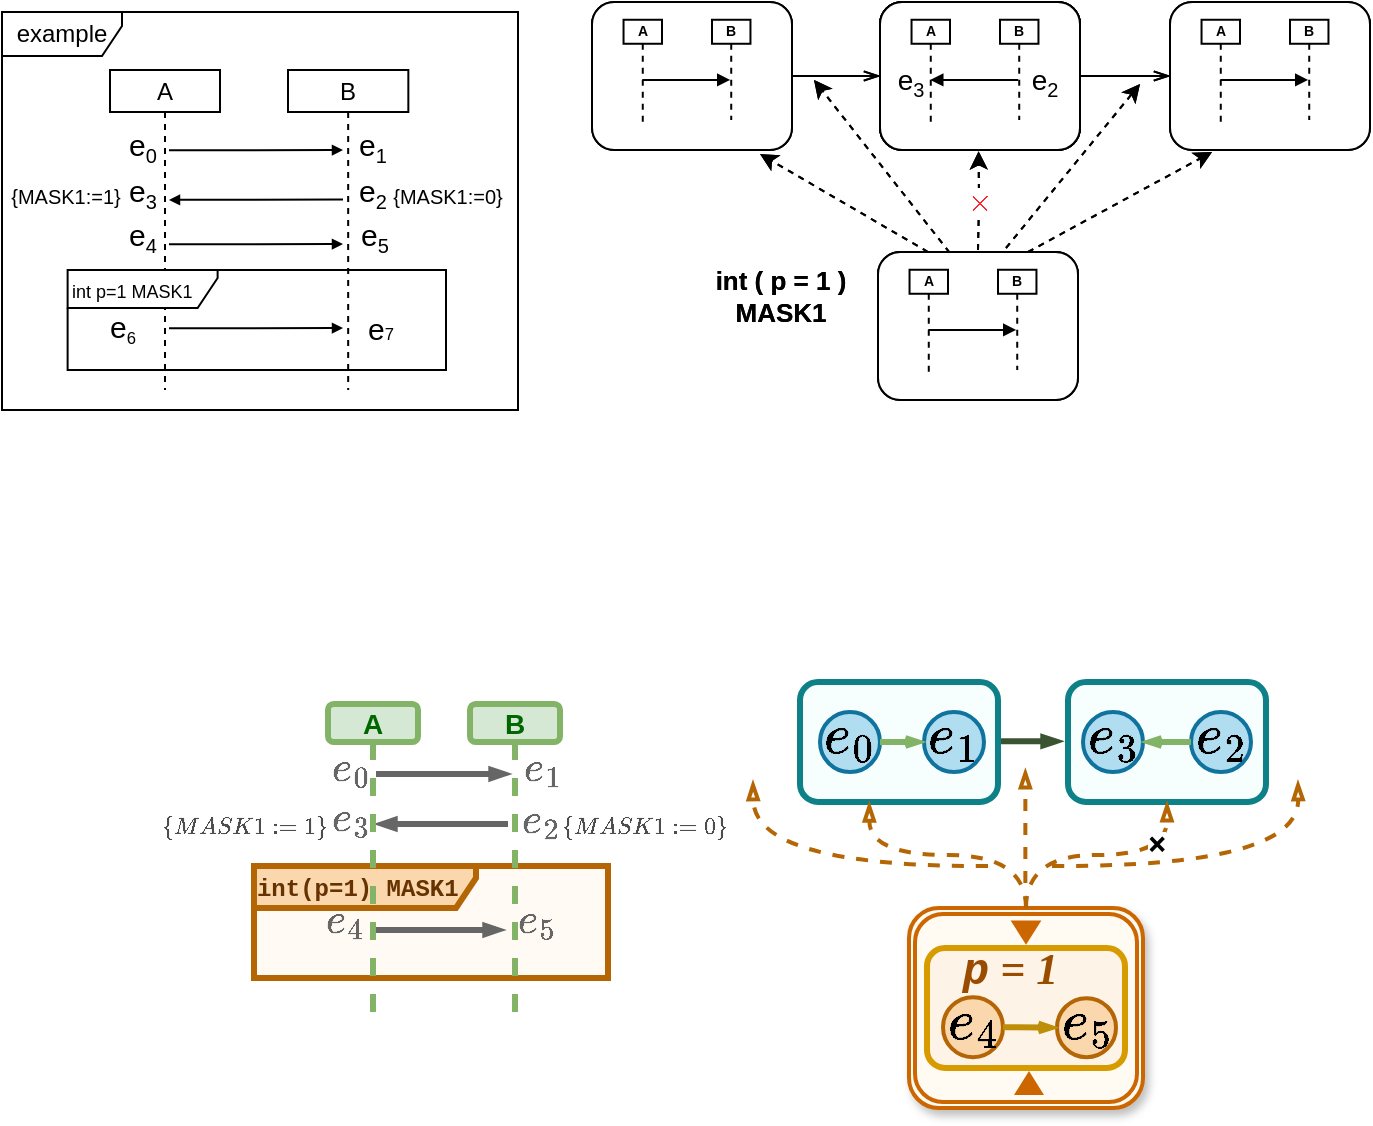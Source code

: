 <mxfile version="26.0.8">
  <diagram name="第 1 页" id="UiSb-AJgzE3sTe0nSy-w">
    <mxGraphModel dx="1177" dy="795" grid="0" gridSize="10" guides="1" tooltips="1" connect="1" arrows="1" fold="0" page="1" pageScale="1" pageWidth="850" pageHeight="1100" background="none" math="1" shadow="0">
      <root>
        <mxCell id="0" />
        <mxCell id="1" parent="0" />
        <mxCell id="pp_HpkETlY35PG9gtUon-56" value="" style="rounded=1;whiteSpace=wrap;html=1;strokeWidth=3;fillColor=#F7FFFE;strokeColor=#0e8088;" vertex="1" parent="1">
          <mxGeometry x="588" y="398" width="99" height="60" as="geometry" />
        </mxCell>
        <mxCell id="pp_HpkETlY35PG9gtUon-57" value="&lt;div style=&quot;text-align: left;&quot;&gt;&lt;span style=&quot;background-color: initial;&quot;&gt;&lt;font style=&quot;font-size: 24px;&quot; face=&quot;Courier New&quot;&gt;&lt;b style=&quot;&quot;&gt;\(e_3\)&lt;/b&gt;&lt;/font&gt;&lt;/span&gt;&lt;/div&gt;" style="ellipse;whiteSpace=wrap;html=1;aspect=fixed;strokeWidth=2;fillColor=#b1ddf0;strokeColor=#10739e;" vertex="1" parent="1">
          <mxGeometry x="595.5" y="413" width="30" height="30" as="geometry" />
        </mxCell>
        <mxCell id="pp_HpkETlY35PG9gtUon-58" value="&lt;div style=&quot;text-align: left;&quot;&gt;&lt;span style=&quot;background-color: initial;&quot;&gt;&lt;font style=&quot;font-size: 24px;&quot; face=&quot;Courier New&quot;&gt;&lt;b style=&quot;&quot;&gt;\(e_2\)&lt;/b&gt;&lt;/font&gt;&lt;/span&gt;&lt;/div&gt;" style="ellipse;whiteSpace=wrap;html=1;aspect=fixed;strokeWidth=2;fillColor=#b1ddf0;strokeColor=#10739e;" vertex="1" parent="1">
          <mxGeometry x="649.5" y="413" width="30" height="30" as="geometry" />
        </mxCell>
        <mxCell id="pp_HpkETlY35PG9gtUon-59" style="rounded=0;orthogonalLoop=1;jettySize=auto;html=1;endArrow=openThin;endFill=0;strokeColor=#82b366;strokeWidth=3;fillColor=#d5e8d4;endSize=3;entryX=1;entryY=0.5;entryDx=0;entryDy=0;exitX=0;exitY=0.5;exitDx=0;exitDy=0;startSize=3;" edge="1" parent="1" source="pp_HpkETlY35PG9gtUon-58" target="pp_HpkETlY35PG9gtUon-57">
          <mxGeometry relative="1" as="geometry">
            <mxPoint x="635.5" y="390" as="sourcePoint" />
            <mxPoint x="737.5" y="390" as="targetPoint" />
            <Array as="points" />
          </mxGeometry>
        </mxCell>
        <mxCell id="pp_HpkETlY35PG9gtUon-75" style="rounded=0;orthogonalLoop=1;jettySize=auto;html=1;strokeColor=#3A5431;endArrow=blockThin;endFill=1;endSize=3;strokeWidth=3;fillColor=#6d8764;startSize=3;jumpSize=3;" edge="1" parent="1">
          <mxGeometry relative="1" as="geometry">
            <mxPoint x="547" y="427.68" as="sourcePoint" />
            <mxPoint x="585" y="427.68" as="targetPoint" />
            <Array as="points">
              <mxPoint x="560" y="427.68" />
            </Array>
          </mxGeometry>
        </mxCell>
        <mxCell id="lk80hKLOs_8HjmvmfNgm-3" value="A" style="shape=umlLifeline;perimeter=lifelinePerimeter;whiteSpace=wrap;html=1;container=1;dropTarget=0;collapsible=0;recursiveResize=0;outlineConnect=0;portConstraint=eastwest;newEdgeStyle={&quot;curved&quot;:0,&quot;rounded&quot;:0};size=21;fontStyle=0;strokeWidth=1;fillColor=default;" parent="1" vertex="1">
          <mxGeometry x="109" y="92" width="55" height="160" as="geometry" />
        </mxCell>
        <mxCell id="lk80hKLOs_8HjmvmfNgm-4" value="&lt;font style=&quot;font-size: 9px;&quot;&gt;int p=1 MASK1&lt;/font&gt;" style="shape=umlFrame;whiteSpace=wrap;html=1;pointerEvents=0;width=75;height=19;fillColor=default;align=left;fontStyle=0;strokeWidth=1;" parent="1" vertex="1">
          <mxGeometry x="87.81" y="192" width="189.19" height="50" as="geometry" />
        </mxCell>
        <mxCell id="lk80hKLOs_8HjmvmfNgm-5" value="example" style="shape=umlFrame;whiteSpace=wrap;html=1;pointerEvents=0;width=60;height=22;fontStyle=0;strokeWidth=1;fillColor=default;" parent="1" vertex="1">
          <mxGeometry x="55" y="63" width="258" height="199" as="geometry" />
        </mxCell>
        <mxCell id="lk80hKLOs_8HjmvmfNgm-7" value="B" style="shape=umlLifeline;perimeter=lifelinePerimeter;whiteSpace=wrap;html=1;container=1;dropTarget=0;collapsible=0;recursiveResize=0;outlineConnect=0;portConstraint=eastwest;newEdgeStyle={&quot;curved&quot;:0,&quot;rounded&quot;:0};size=21;aspect=fixed;fontStyle=0;strokeWidth=1;fillColor=default;" parent="1" vertex="1">
          <mxGeometry x="198" y="92" width="60.17" height="160" as="geometry" />
        </mxCell>
        <mxCell id="lk80hKLOs_8HjmvmfNgm-8" value="&lt;div style=&quot;text-align: left;&quot;&gt;&lt;br&gt;&lt;/div&gt;" style="html=1;verticalAlign=bottom;endArrow=block;curved=0;rounded=0;strokeWidth=1;endSize=3;fontStyle=0" parent="1" edge="1">
          <mxGeometry width="80" relative="1" as="geometry">
            <mxPoint x="138.5" y="221.13" as="sourcePoint" />
            <mxPoint x="225.5" y="221" as="targetPoint" />
          </mxGeometry>
        </mxCell>
        <mxCell id="lk80hKLOs_8HjmvmfNgm-10" value="&lt;div style=&quot;text-align: left;&quot;&gt;&lt;br&gt;&lt;/div&gt;" style="html=1;verticalAlign=bottom;endArrow=block;curved=0;rounded=0;strokeWidth=1;endSize=3;fontStyle=0" parent="1" edge="1">
          <mxGeometry width="80" relative="1" as="geometry">
            <mxPoint x="138.5" y="132.13" as="sourcePoint" />
            <mxPoint x="225.5" y="132" as="targetPoint" />
          </mxGeometry>
        </mxCell>
        <mxCell id="lk80hKLOs_8HjmvmfNgm-11" value="&lt;div style=&quot;text-align: left;&quot;&gt;&lt;br&gt;&lt;/div&gt;" style="html=1;verticalAlign=bottom;endArrow=block;curved=0;rounded=0;strokeWidth=1;endSize=3;fontStyle=0" parent="1" edge="1">
          <mxGeometry width="80" relative="1" as="geometry">
            <mxPoint x="225.5" y="156.81" as="sourcePoint" />
            <mxPoint x="138.5" y="156.94" as="targetPoint" />
          </mxGeometry>
        </mxCell>
        <mxCell id="lk80hKLOs_8HjmvmfNgm-12" value="&lt;div style=&quot;text-align: left;&quot;&gt;&lt;br&gt;&lt;/div&gt;" style="html=1;verticalAlign=bottom;endArrow=block;curved=0;rounded=0;strokeWidth=1;endSize=3;fontStyle=0" parent="1" edge="1">
          <mxGeometry width="80" relative="1" as="geometry">
            <mxPoint x="138.5" y="179.13" as="sourcePoint" />
            <mxPoint x="225.5" y="179" as="targetPoint" />
          </mxGeometry>
        </mxCell>
        <mxCell id="lk80hKLOs_8HjmvmfNgm-13" value="&lt;font style=&quot;font-size: 15px;&quot;&gt;e&lt;/font&gt;&lt;sub&gt;0&lt;/sub&gt;" style="text;html=1;align=center;verticalAlign=middle;resizable=0;points=[];autosize=1;strokeColor=none;fillColor=none;strokeWidth=1;fontStyle=0" parent="1" vertex="1">
          <mxGeometry x="109" y="115" width="32" height="32" as="geometry" />
        </mxCell>
        <mxCell id="lk80hKLOs_8HjmvmfNgm-14" value="&lt;font style=&quot;font-size: 15px;&quot;&gt;e&lt;/font&gt;&lt;sub&gt;1&lt;/sub&gt;" style="text;html=1;align=center;verticalAlign=middle;resizable=0;points=[];autosize=1;strokeColor=none;fillColor=none;strokeWidth=1;fontStyle=0" parent="1" vertex="1">
          <mxGeometry x="224" y="115" width="32" height="32" as="geometry" />
        </mxCell>
        <mxCell id="lk80hKLOs_8HjmvmfNgm-15" value="&lt;font style=&quot;font-size: 15px;&quot;&gt;e&lt;/font&gt;&lt;sub&gt;2&lt;/sub&gt;" style="text;html=1;align=center;verticalAlign=middle;resizable=0;points=[];autosize=1;strokeColor=none;fillColor=none;strokeWidth=1;fontStyle=0" parent="1" vertex="1">
          <mxGeometry x="224" y="138" width="32" height="32" as="geometry" />
        </mxCell>
        <mxCell id="lk80hKLOs_8HjmvmfNgm-16" value="&lt;font style=&quot;font-size: 15px;&quot;&gt;e&lt;/font&gt;&lt;sub&gt;3&lt;/sub&gt;" style="text;html=1;align=center;verticalAlign=middle;resizable=0;points=[];autosize=1;strokeColor=none;fillColor=none;strokeWidth=1;fontStyle=0" parent="1" vertex="1">
          <mxGeometry x="109" y="138" width="32" height="32" as="geometry" />
        </mxCell>
        <mxCell id="lk80hKLOs_8HjmvmfNgm-17" value="&lt;font style=&quot;font-size: 15px;&quot;&gt;e&lt;/font&gt;&lt;sub&gt;4&lt;/sub&gt;" style="text;html=1;align=center;verticalAlign=middle;resizable=0;points=[];autosize=1;strokeColor=none;fillColor=none;strokeWidth=1;fontStyle=0" parent="1" vertex="1">
          <mxGeometry x="109" y="160" width="32" height="32" as="geometry" />
        </mxCell>
        <mxCell id="lk80hKLOs_8HjmvmfNgm-18" value="&lt;font style=&quot;font-size: 15px;&quot;&gt;e&lt;/font&gt;&lt;sub&gt;5&lt;/sub&gt;" style="text;html=1;align=center;verticalAlign=middle;resizable=0;points=[];autosize=1;strokeColor=none;fillColor=none;strokeWidth=1;fontStyle=0" parent="1" vertex="1">
          <mxGeometry x="225" y="160" width="32" height="32" as="geometry" />
        </mxCell>
        <mxCell id="lk80hKLOs_8HjmvmfNgm-19" value="&lt;font style=&quot;font-size: 15px;&quot;&gt;e&lt;/font&gt;&lt;span style=&quot;font-size: 10px;&quot;&gt;&lt;sub&gt;6&lt;/sub&gt;&lt;/span&gt;" style="text;html=1;align=center;verticalAlign=middle;resizable=0;points=[];autosize=1;strokeColor=none;fillColor=none;strokeWidth=1;fontStyle=0" parent="1" vertex="1">
          <mxGeometry x="99.996" y="205" width="31" height="31" as="geometry" />
        </mxCell>
        <mxCell id="lk80hKLOs_8HjmvmfNgm-20" value="&lt;font style=&quot;font-size: 15px;&quot;&gt;e&lt;/font&gt;&lt;span style=&quot;font-size: 8.333px;&quot;&gt;7&lt;/span&gt;" style="text;html=1;align=center;verticalAlign=middle;resizable=0;points=[];autosize=1;strokeColor=none;fillColor=none;strokeWidth=1;fontStyle=0" parent="1" vertex="1">
          <mxGeometry x="228.002" y="206" width="31" height="30" as="geometry" />
        </mxCell>
        <mxCell id="lk80hKLOs_8HjmvmfNgm-21" value="&lt;font style=&quot;font-size: 10px;&quot;&gt;{MASK1:=0}&lt;/font&gt;" style="text;html=1;align=center;verticalAlign=middle;whiteSpace=wrap;rounded=0;strokeWidth=1;fontStyle=0" parent="1" vertex="1">
          <mxGeometry x="248" y="140" width="60" height="30" as="geometry" />
        </mxCell>
        <mxCell id="lk80hKLOs_8HjmvmfNgm-22" value="&lt;font style=&quot;font-size: 10px;&quot;&gt;{MASK1:=1&lt;/font&gt;&lt;span style=&quot;font-size: 10px; background-color: initial;&quot;&gt;}&lt;/span&gt;" style="text;html=1;align=center;verticalAlign=middle;whiteSpace=wrap;rounded=0;strokeWidth=1;fontStyle=0" parent="1" vertex="1">
          <mxGeometry x="57" y="140" width="60" height="30" as="geometry" />
        </mxCell>
        <mxCell id="lk80hKLOs_8HjmvmfNgm-23" value="" style="group;fontStyle=1;strokeWidth=1;" parent="1" vertex="1" connectable="0">
          <mxGeometry x="494" y="58" width="100" height="74" as="geometry" />
        </mxCell>
        <mxCell id="lk80hKLOs_8HjmvmfNgm-24" value="" style="rounded=1;whiteSpace=wrap;html=1;container=0;fontStyle=1;strokeWidth=1;" parent="lk80hKLOs_8HjmvmfNgm-23" vertex="1">
          <mxGeometry width="100" height="74" as="geometry" />
        </mxCell>
        <mxCell id="lk80hKLOs_8HjmvmfNgm-28" value="&lt;font style=&quot;font-size: 7px;&quot;&gt;SCS&lt;/font&gt;" style="shape=umlLifeline;perimeter=lifelinePerimeter;whiteSpace=wrap;html=1;container=1;dropTarget=0;collapsible=0;recursiveResize=0;outlineConnect=0;portConstraint=eastwest;newEdgeStyle={&quot;curved&quot;:0,&quot;rounded&quot;:0};size=12;fontSize=7;fontStyle=1;strokeWidth=1;" parent="lk80hKLOs_8HjmvmfNgm-23" vertex="1">
          <mxGeometry x="60" y="8.88" width="19.23" height="50.12" as="geometry" />
        </mxCell>
        <mxCell id="lk80hKLOs_8HjmvmfNgm-29" value="&lt;font style=&quot;font-size: 7px;&quot;&gt;PCS&lt;/font&gt;" style="shape=umlLifeline;perimeter=lifelinePerimeter;whiteSpace=wrap;html=1;container=1;dropTarget=0;collapsible=0;recursiveResize=0;outlineConnect=0;portConstraint=eastwest;newEdgeStyle={&quot;curved&quot;:0,&quot;rounded&quot;:0};size=12;fontSize=7;fontStyle=1;strokeWidth=1;" parent="lk80hKLOs_8HjmvmfNgm-23" vertex="1">
          <mxGeometry x="15.77" y="8.88" width="19.23" height="47.12" as="geometry" />
        </mxCell>
        <mxCell id="lk80hKLOs_8HjmvmfNgm-30" value="" style="html=1;verticalAlign=bottom;endArrow=block;curved=0;rounded=0;strokeWidth=1;fontStyle=1" parent="lk80hKLOs_8HjmvmfNgm-23" edge="1">
          <mxGeometry width="80" relative="1" as="geometry">
            <mxPoint x="69.115" y="38.94" as="sourcePoint" />
            <mxPoint x="25.144" y="38.94" as="targetPoint" />
          </mxGeometry>
        </mxCell>
        <mxCell id="lk80hKLOs_8HjmvmfNgm-47" value="" style="group;fontStyle=1;strokeWidth=1;" parent="1" vertex="1" connectable="0">
          <mxGeometry x="494" y="58" width="100" height="74" as="geometry" />
        </mxCell>
        <mxCell id="lk80hKLOs_8HjmvmfNgm-48" value="" style="rounded=1;whiteSpace=wrap;html=1;container=0;fontStyle=1;strokeWidth=1;" parent="lk80hKLOs_8HjmvmfNgm-47" vertex="1">
          <mxGeometry width="100" height="74" as="geometry" />
        </mxCell>
        <mxCell id="lk80hKLOs_8HjmvmfNgm-49" value="&lt;font style=&quot;font-size: 7px;&quot;&gt;B&lt;/font&gt;" style="shape=umlLifeline;perimeter=lifelinePerimeter;whiteSpace=wrap;html=1;container=1;dropTarget=0;collapsible=0;recursiveResize=0;outlineConnect=0;portConstraint=eastwest;newEdgeStyle={&quot;curved&quot;:0,&quot;rounded&quot;:0};size=12;fontSize=7;fontStyle=1;strokeWidth=1;" parent="lk80hKLOs_8HjmvmfNgm-47" vertex="1">
          <mxGeometry x="60" y="8.88" width="19.23" height="50.12" as="geometry" />
        </mxCell>
        <mxCell id="lk80hKLOs_8HjmvmfNgm-50" value="&lt;font style=&quot;font-size: 7px;&quot;&gt;A&lt;/font&gt;" style="shape=umlLifeline;perimeter=lifelinePerimeter;whiteSpace=wrap;html=1;container=1;dropTarget=0;collapsible=0;recursiveResize=0;outlineConnect=0;portConstraint=eastwest;newEdgeStyle={&quot;curved&quot;:0,&quot;rounded&quot;:0};size=12;fontSize=7;fontStyle=1;strokeWidth=1;" parent="lk80hKLOs_8HjmvmfNgm-47" vertex="1">
          <mxGeometry x="15.77" y="8.88" width="19.23" height="52.12" as="geometry" />
        </mxCell>
        <mxCell id="lk80hKLOs_8HjmvmfNgm-51" value="" style="html=1;verticalAlign=bottom;endArrow=block;curved=0;rounded=0;strokeWidth=1;endSize=4;fontStyle=1" parent="lk80hKLOs_8HjmvmfNgm-47" edge="1">
          <mxGeometry width="80" relative="1" as="geometry">
            <mxPoint x="69.115" y="38.94" as="sourcePoint" />
            <mxPoint x="25.144" y="38.94" as="targetPoint" />
          </mxGeometry>
        </mxCell>
        <mxCell id="veWT7IRkQhi2LvhHfziA-2" value="&lt;font style=&quot;&quot;&gt;&lt;font style=&quot;font-size: 14px;&quot;&gt;e&lt;/font&gt;&lt;sub style=&quot;&quot;&gt;&lt;font style=&quot;font-size: 10px;&quot;&gt;2&lt;/font&gt;&lt;/sub&gt;&lt;/font&gt;" style="text;html=1;align=center;verticalAlign=middle;resizable=0;points=[];autosize=1;strokeColor=none;fillColor=none;strokeWidth=1;fontStyle=0" parent="lk80hKLOs_8HjmvmfNgm-47" vertex="1">
          <mxGeometry x="66" y="24" width="31" height="31" as="geometry" />
        </mxCell>
        <mxCell id="veWT7IRkQhi2LvhHfziA-3" value="&lt;font style=&quot;&quot;&gt;&lt;font style=&quot;font-size: 14px;&quot;&gt;e&lt;/font&gt;&lt;sub style=&quot;&quot;&gt;&lt;font style=&quot;font-size: 10px;&quot;&gt;3&lt;/font&gt;&lt;/sub&gt;&lt;/font&gt;" style="text;html=1;align=center;verticalAlign=middle;resizable=0;points=[];autosize=1;strokeColor=none;fillColor=none;strokeWidth=1;fontStyle=0" parent="lk80hKLOs_8HjmvmfNgm-47" vertex="1">
          <mxGeometry x="-1" y="24" width="31" height="31" as="geometry" />
        </mxCell>
        <mxCell id="lk80hKLOs_8HjmvmfNgm-52" value="" style="group;fontStyle=1;strokeWidth=1;" parent="1" vertex="1" connectable="0">
          <mxGeometry x="350" y="58" width="100" height="74" as="geometry" />
        </mxCell>
        <mxCell id="lk80hKLOs_8HjmvmfNgm-53" value="" style="rounded=1;whiteSpace=wrap;html=1;container=0;fontStyle=1;strokeWidth=1;" parent="lk80hKLOs_8HjmvmfNgm-52" vertex="1">
          <mxGeometry width="100" height="74" as="geometry" />
        </mxCell>
        <mxCell id="lk80hKLOs_8HjmvmfNgm-54" value="&lt;font style=&quot;font-size: 7px;&quot;&gt;B&lt;/font&gt;" style="shape=umlLifeline;perimeter=lifelinePerimeter;whiteSpace=wrap;html=1;container=1;dropTarget=0;collapsible=0;recursiveResize=0;outlineConnect=0;portConstraint=eastwest;newEdgeStyle={&quot;curved&quot;:0,&quot;rounded&quot;:0};size=12;fontSize=7;fontStyle=1;strokeWidth=1;" parent="lk80hKLOs_8HjmvmfNgm-52" vertex="1">
          <mxGeometry x="60" y="8.88" width="19.23" height="50.12" as="geometry" />
        </mxCell>
        <mxCell id="lk80hKLOs_8HjmvmfNgm-55" value="&lt;font style=&quot;font-size: 7px;&quot;&gt;A&lt;/font&gt;" style="shape=umlLifeline;perimeter=lifelinePerimeter;whiteSpace=wrap;html=1;container=1;dropTarget=0;collapsible=0;recursiveResize=0;outlineConnect=0;portConstraint=eastwest;newEdgeStyle={&quot;curved&quot;:0,&quot;rounded&quot;:0};size=12;fontSize=7;fontStyle=1;strokeWidth=1;" parent="lk80hKLOs_8HjmvmfNgm-52" vertex="1">
          <mxGeometry x="15.77" y="8.88" width="19.23" height="52.12" as="geometry" />
        </mxCell>
        <mxCell id="lk80hKLOs_8HjmvmfNgm-56" value="" style="html=1;verticalAlign=bottom;endArrow=block;curved=0;rounded=0;strokeWidth=1;endSize=4;fontStyle=1" parent="lk80hKLOs_8HjmvmfNgm-52" edge="1">
          <mxGeometry width="80" relative="1" as="geometry">
            <mxPoint x="25.144" y="38.94" as="sourcePoint" />
            <mxPoint x="69.115" y="38.94" as="targetPoint" />
          </mxGeometry>
        </mxCell>
        <mxCell id="lk80hKLOs_8HjmvmfNgm-57" value="" style="group;fontStyle=1;strokeWidth=1;" parent="1" vertex="1" connectable="0">
          <mxGeometry x="639" y="58" width="100" height="74" as="geometry" />
        </mxCell>
        <mxCell id="lk80hKLOs_8HjmvmfNgm-58" value="" style="rounded=1;whiteSpace=wrap;html=1;container=0;fontStyle=1;strokeWidth=1;" parent="lk80hKLOs_8HjmvmfNgm-57" vertex="1">
          <mxGeometry width="100" height="74" as="geometry" />
        </mxCell>
        <mxCell id="lk80hKLOs_8HjmvmfNgm-59" value="&lt;font style=&quot;font-size: 7px;&quot;&gt;B&lt;/font&gt;" style="shape=umlLifeline;perimeter=lifelinePerimeter;whiteSpace=wrap;html=1;container=1;dropTarget=0;collapsible=0;recursiveResize=0;outlineConnect=0;portConstraint=eastwest;newEdgeStyle={&quot;curved&quot;:0,&quot;rounded&quot;:0};size=12;fontSize=7;fontStyle=1;strokeWidth=1;" parent="lk80hKLOs_8HjmvmfNgm-57" vertex="1">
          <mxGeometry x="60" y="8.88" width="19.23" height="50.12" as="geometry" />
        </mxCell>
        <mxCell id="lk80hKLOs_8HjmvmfNgm-60" value="&lt;font style=&quot;font-size: 7px;&quot;&gt;A&lt;/font&gt;" style="shape=umlLifeline;perimeter=lifelinePerimeter;whiteSpace=wrap;html=1;container=1;dropTarget=0;collapsible=0;recursiveResize=0;outlineConnect=0;portConstraint=eastwest;newEdgeStyle={&quot;curved&quot;:0,&quot;rounded&quot;:0};size=12;fontSize=7;fontStyle=1;strokeWidth=1;" parent="lk80hKLOs_8HjmvmfNgm-57" vertex="1">
          <mxGeometry x="15.77" y="8.88" width="19.23" height="53.12" as="geometry" />
        </mxCell>
        <mxCell id="lk80hKLOs_8HjmvmfNgm-61" value="" style="html=1;verticalAlign=bottom;endArrow=block;curved=0;rounded=0;strokeWidth=1;endSize=4;fontStyle=1" parent="lk80hKLOs_8HjmvmfNgm-57" edge="1">
          <mxGeometry width="80" relative="1" as="geometry">
            <mxPoint x="25.144" y="38.94" as="sourcePoint" />
            <mxPoint x="69.115" y="38.94" as="targetPoint" />
          </mxGeometry>
        </mxCell>
        <mxCell id="lk80hKLOs_8HjmvmfNgm-65" style="edgeStyle=orthogonalEdgeStyle;rounded=0;orthogonalLoop=1;jettySize=auto;html=1;entryX=0;entryY=0.5;entryDx=0;entryDy=0;endArrow=openThin;endFill=0;fontStyle=1" parent="1" source="lk80hKLOs_8HjmvmfNgm-53" target="lk80hKLOs_8HjmvmfNgm-48" edge="1">
          <mxGeometry relative="1" as="geometry" />
        </mxCell>
        <mxCell id="lk80hKLOs_8HjmvmfNgm-67" style="edgeStyle=orthogonalEdgeStyle;rounded=0;orthogonalLoop=1;jettySize=auto;html=1;exitX=1;exitY=0.5;exitDx=0;exitDy=0;entryX=0;entryY=0.5;entryDx=0;entryDy=0;endArrow=openThin;endFill=0;fontStyle=1" parent="1" source="lk80hKLOs_8HjmvmfNgm-48" target="lk80hKLOs_8HjmvmfNgm-58" edge="1">
          <mxGeometry relative="1" as="geometry" />
        </mxCell>
        <mxCell id="lk80hKLOs_8HjmvmfNgm-68" value="" style="group;fontStyle=1;strokeWidth=1;" parent="1" vertex="1" connectable="0">
          <mxGeometry x="493" y="183" width="100" height="74" as="geometry" />
        </mxCell>
        <mxCell id="lk80hKLOs_8HjmvmfNgm-74" style="edgeStyle=orthogonalEdgeStyle;rounded=0;orthogonalLoop=1;jettySize=auto;html=1;dashed=1;fontStyle=1" parent="lk80hKLOs_8HjmvmfNgm-68" edge="1">
          <mxGeometry relative="1" as="geometry">
            <mxPoint x="50.296" y="-50.333" as="targetPoint" />
            <mxPoint x="50" y="-1" as="sourcePoint" />
          </mxGeometry>
        </mxCell>
        <mxCell id="lk80hKLOs_8HjmvmfNgm-75" value="&lt;span style=&quot;font-size: 13px;&quot;&gt;&lt;font color=&quot;#ff2431&quot;&gt;\(\times\)&lt;/font&gt;&lt;/span&gt;" style="edgeLabel;html=1;align=center;verticalAlign=middle;resizable=0;points=[];fontStyle=1" parent="lk80hKLOs_8HjmvmfNgm-74" vertex="1" connectable="0">
          <mxGeometry x="-0.04" relative="1" as="geometry">
            <mxPoint as="offset" />
          </mxGeometry>
        </mxCell>
        <mxCell id="lk80hKLOs_8HjmvmfNgm-77" style="rounded=0;orthogonalLoop=1;jettySize=auto;html=1;exitX=0.75;exitY=0;exitDx=0;exitDy=0;dashed=1;fontStyle=1" parent="lk80hKLOs_8HjmvmfNgm-68" source="lk80hKLOs_8HjmvmfNgm-69" edge="1">
          <mxGeometry relative="1" as="geometry">
            <mxPoint x="167" y="-50" as="targetPoint" />
            <mxPoint x="77" y="-5" as="sourcePoint" />
          </mxGeometry>
        </mxCell>
        <mxCell id="lk80hKLOs_8HjmvmfNgm-69" value="" style="rounded=1;whiteSpace=wrap;html=1;container=0;fontStyle=1;strokeWidth=1;" parent="lk80hKLOs_8HjmvmfNgm-68" vertex="1">
          <mxGeometry width="100" height="74" as="geometry" />
        </mxCell>
        <mxCell id="lk80hKLOs_8HjmvmfNgm-70" value="&lt;font style=&quot;font-size: 7px;&quot;&gt;B&lt;/font&gt;" style="shape=umlLifeline;perimeter=lifelinePerimeter;whiteSpace=wrap;html=1;container=1;dropTarget=0;collapsible=0;recursiveResize=0;outlineConnect=0;portConstraint=eastwest;newEdgeStyle={&quot;curved&quot;:0,&quot;rounded&quot;:0};size=12;fontSize=7;fontStyle=1;strokeWidth=1;" parent="lk80hKLOs_8HjmvmfNgm-68" vertex="1">
          <mxGeometry x="60" y="8.88" width="19.23" height="50.12" as="geometry" />
        </mxCell>
        <mxCell id="lk80hKLOs_8HjmvmfNgm-71" value="&lt;font style=&quot;font-size: 7px;&quot;&gt;A&lt;/font&gt;" style="shape=umlLifeline;perimeter=lifelinePerimeter;whiteSpace=wrap;html=1;container=1;dropTarget=0;collapsible=0;recursiveResize=0;outlineConnect=0;portConstraint=eastwest;newEdgeStyle={&quot;curved&quot;:0,&quot;rounded&quot;:0};size=12;fontSize=7;fontStyle=1;strokeWidth=1;" parent="lk80hKLOs_8HjmvmfNgm-68" vertex="1">
          <mxGeometry x="15.77" y="8.88" width="19.23" height="52.12" as="geometry" />
        </mxCell>
        <mxCell id="lk80hKLOs_8HjmvmfNgm-72" value="" style="html=1;verticalAlign=bottom;endArrow=block;curved=0;rounded=0;strokeWidth=1;endSize=4;fontStyle=1" parent="lk80hKLOs_8HjmvmfNgm-68" edge="1">
          <mxGeometry width="80" relative="1" as="geometry">
            <mxPoint x="25.144" y="38.94" as="sourcePoint" />
            <mxPoint x="69.115" y="38.94" as="targetPoint" />
          </mxGeometry>
        </mxCell>
        <mxCell id="lk80hKLOs_8HjmvmfNgm-73" value="&lt;font style=&quot;&quot; size=&quot;1&quot;&gt;&lt;span style=&quot;font-size: 13px;&quot;&gt;int ( p = 1 )&lt;/span&gt;&lt;/font&gt;&lt;div&gt;&lt;span style=&quot;font-size: 13px;&quot;&gt;MASK1&lt;/span&gt;&lt;/div&gt;" style="text;html=1;align=center;verticalAlign=middle;resizable=0;points=[];autosize=1;strokeColor=none;fillColor=none;fontStyle=1" parent="1" vertex="1">
          <mxGeometry x="403" y="183" width="81" height="43" as="geometry" />
        </mxCell>
        <mxCell id="lk80hKLOs_8HjmvmfNgm-76" style="rounded=0;orthogonalLoop=1;jettySize=auto;html=1;exitX=0.25;exitY=0;exitDx=0;exitDy=0;dashed=1;fontStyle=1" parent="1" source="lk80hKLOs_8HjmvmfNgm-69" edge="1">
          <mxGeometry relative="1" as="geometry">
            <mxPoint x="543" y="178" as="sourcePoint" />
            <mxPoint x="434" y="134" as="targetPoint" />
          </mxGeometry>
        </mxCell>
        <mxCell id="lk80hKLOs_8HjmvmfNgm-78" style="rounded=0;orthogonalLoop=1;jettySize=auto;html=1;dashed=1;fontStyle=1" parent="1" edge="1">
          <mxGeometry relative="1" as="geometry">
            <mxPoint x="624" y="99" as="targetPoint" />
            <mxPoint x="557" y="181" as="sourcePoint" />
          </mxGeometry>
        </mxCell>
        <mxCell id="lk80hKLOs_8HjmvmfNgm-80" style="rounded=0;orthogonalLoop=1;jettySize=auto;html=1;dashed=1;exitX=0.358;exitY=0.004;exitDx=0;exitDy=0;exitPerimeter=0;fontStyle=1" parent="1" source="lk80hKLOs_8HjmvmfNgm-69" edge="1">
          <mxGeometry relative="1" as="geometry">
            <mxPoint x="461" y="97" as="targetPoint" />
            <mxPoint x="553" y="192" as="sourcePoint" />
          </mxGeometry>
        </mxCell>
        <mxCell id="veWT7IRkQhi2LvhHfziA-6" value="" style="group;fontStyle=1;strokeWidth=1;" parent="1" vertex="1" connectable="0">
          <mxGeometry x="494" y="58" width="100" height="74" as="geometry" />
        </mxCell>
        <mxCell id="veWT7IRkQhi2LvhHfziA-7" value="" style="rounded=1;whiteSpace=wrap;html=1;container=0;fontStyle=1;strokeWidth=1;" parent="veWT7IRkQhi2LvhHfziA-6" vertex="1">
          <mxGeometry width="100" height="74" as="geometry" />
        </mxCell>
        <mxCell id="veWT7IRkQhi2LvhHfziA-8" value="&lt;font style=&quot;font-size: 7px;&quot;&gt;SCS&lt;/font&gt;" style="shape=umlLifeline;perimeter=lifelinePerimeter;whiteSpace=wrap;html=1;container=1;dropTarget=0;collapsible=0;recursiveResize=0;outlineConnect=0;portConstraint=eastwest;newEdgeStyle={&quot;curved&quot;:0,&quot;rounded&quot;:0};size=12;fontSize=7;fontStyle=1;strokeWidth=1;" parent="veWT7IRkQhi2LvhHfziA-6" vertex="1">
          <mxGeometry x="60" y="8.88" width="19.23" height="50.12" as="geometry" />
        </mxCell>
        <mxCell id="veWT7IRkQhi2LvhHfziA-9" value="&lt;font style=&quot;font-size: 7px;&quot;&gt;PCS&lt;/font&gt;" style="shape=umlLifeline;perimeter=lifelinePerimeter;whiteSpace=wrap;html=1;container=1;dropTarget=0;collapsible=0;recursiveResize=0;outlineConnect=0;portConstraint=eastwest;newEdgeStyle={&quot;curved&quot;:0,&quot;rounded&quot;:0};size=12;fontSize=7;fontStyle=1;strokeWidth=1;" parent="veWT7IRkQhi2LvhHfziA-6" vertex="1">
          <mxGeometry x="15.77" y="8.88" width="19.23" height="47.12" as="geometry" />
        </mxCell>
        <mxCell id="veWT7IRkQhi2LvhHfziA-10" value="" style="html=1;verticalAlign=bottom;endArrow=block;curved=0;rounded=0;strokeWidth=1;fontStyle=1" parent="veWT7IRkQhi2LvhHfziA-6" edge="1">
          <mxGeometry width="80" relative="1" as="geometry">
            <mxPoint x="69.115" y="38.94" as="sourcePoint" />
            <mxPoint x="25.144" y="38.94" as="targetPoint" />
          </mxGeometry>
        </mxCell>
        <mxCell id="veWT7IRkQhi2LvhHfziA-11" value="" style="group;fontStyle=1;strokeWidth=1;" parent="1" vertex="1" connectable="0">
          <mxGeometry x="494" y="58" width="100" height="74" as="geometry" />
        </mxCell>
        <mxCell id="veWT7IRkQhi2LvhHfziA-12" value="" style="rounded=1;whiteSpace=wrap;html=1;container=0;fontStyle=1;strokeWidth=1;" parent="veWT7IRkQhi2LvhHfziA-11" vertex="1">
          <mxGeometry width="100" height="74" as="geometry" />
        </mxCell>
        <mxCell id="veWT7IRkQhi2LvhHfziA-13" value="&lt;font style=&quot;font-size: 7px;&quot;&gt;B&lt;/font&gt;" style="shape=umlLifeline;perimeter=lifelinePerimeter;whiteSpace=wrap;html=1;container=1;dropTarget=0;collapsible=0;recursiveResize=0;outlineConnect=0;portConstraint=eastwest;newEdgeStyle={&quot;curved&quot;:0,&quot;rounded&quot;:0};size=12;fontSize=7;fontStyle=1;strokeWidth=1;" parent="veWT7IRkQhi2LvhHfziA-11" vertex="1">
          <mxGeometry x="60" y="8.88" width="19.23" height="50.12" as="geometry" />
        </mxCell>
        <mxCell id="veWT7IRkQhi2LvhHfziA-14" value="&lt;font style=&quot;font-size: 7px;&quot;&gt;A&lt;/font&gt;" style="shape=umlLifeline;perimeter=lifelinePerimeter;whiteSpace=wrap;html=1;container=1;dropTarget=0;collapsible=0;recursiveResize=0;outlineConnect=0;portConstraint=eastwest;newEdgeStyle={&quot;curved&quot;:0,&quot;rounded&quot;:0};size=12;fontSize=7;fontStyle=1;strokeWidth=1;" parent="veWT7IRkQhi2LvhHfziA-11" vertex="1">
          <mxGeometry x="15.77" y="8.88" width="19.23" height="52.12" as="geometry" />
        </mxCell>
        <mxCell id="veWT7IRkQhi2LvhHfziA-15" value="" style="html=1;verticalAlign=bottom;endArrow=block;curved=0;rounded=0;strokeWidth=1;endSize=4;fontStyle=1" parent="veWT7IRkQhi2LvhHfziA-11" edge="1">
          <mxGeometry width="80" relative="1" as="geometry">
            <mxPoint x="69.115" y="38.94" as="sourcePoint" />
            <mxPoint x="25.144" y="38.94" as="targetPoint" />
          </mxGeometry>
        </mxCell>
        <mxCell id="veWT7IRkQhi2LvhHfziA-16" value="&lt;font style=&quot;&quot;&gt;&lt;font style=&quot;font-size: 14px;&quot;&gt;e&lt;/font&gt;&lt;sub style=&quot;&quot;&gt;&lt;font style=&quot;font-size: 10px;&quot;&gt;2&lt;/font&gt;&lt;/sub&gt;&lt;/font&gt;" style="text;html=1;align=center;verticalAlign=middle;resizable=0;points=[];autosize=1;strokeColor=none;fillColor=none;strokeWidth=1;fontStyle=0" parent="veWT7IRkQhi2LvhHfziA-11" vertex="1">
          <mxGeometry x="66" y="24" width="31" height="31" as="geometry" />
        </mxCell>
        <mxCell id="veWT7IRkQhi2LvhHfziA-17" value="&lt;font style=&quot;&quot;&gt;&lt;font style=&quot;font-size: 14px;&quot;&gt;e&lt;/font&gt;&lt;sub style=&quot;&quot;&gt;&lt;font style=&quot;font-size: 10px;&quot;&gt;3&lt;/font&gt;&lt;/sub&gt;&lt;/font&gt;" style="text;html=1;align=center;verticalAlign=middle;resizable=0;points=[];autosize=1;strokeColor=none;fillColor=none;strokeWidth=1;fontStyle=0" parent="veWT7IRkQhi2LvhHfziA-11" vertex="1">
          <mxGeometry x="-1" y="24" width="31" height="31" as="geometry" />
        </mxCell>
        <mxCell id="veWT7IRkQhi2LvhHfziA-18" value="" style="group;fontStyle=1;strokeWidth=1;" parent="1" vertex="1" connectable="0">
          <mxGeometry x="350" y="58" width="100" height="74" as="geometry" />
        </mxCell>
        <mxCell id="veWT7IRkQhi2LvhHfziA-19" value="" style="rounded=1;whiteSpace=wrap;html=1;container=0;fontStyle=1;strokeWidth=1;" parent="veWT7IRkQhi2LvhHfziA-18" vertex="1">
          <mxGeometry width="100" height="74" as="geometry" />
        </mxCell>
        <mxCell id="veWT7IRkQhi2LvhHfziA-20" value="&lt;font style=&quot;font-size: 7px;&quot;&gt;B&lt;/font&gt;" style="shape=umlLifeline;perimeter=lifelinePerimeter;whiteSpace=wrap;html=1;container=1;dropTarget=0;collapsible=0;recursiveResize=0;outlineConnect=0;portConstraint=eastwest;newEdgeStyle={&quot;curved&quot;:0,&quot;rounded&quot;:0};size=12;fontSize=7;fontStyle=1;strokeWidth=1;" parent="veWT7IRkQhi2LvhHfziA-18" vertex="1">
          <mxGeometry x="60" y="8.88" width="19.23" height="50.12" as="geometry" />
        </mxCell>
        <mxCell id="veWT7IRkQhi2LvhHfziA-21" value="&lt;font style=&quot;font-size: 7px;&quot;&gt;A&lt;/font&gt;" style="shape=umlLifeline;perimeter=lifelinePerimeter;whiteSpace=wrap;html=1;container=1;dropTarget=0;collapsible=0;recursiveResize=0;outlineConnect=0;portConstraint=eastwest;newEdgeStyle={&quot;curved&quot;:0,&quot;rounded&quot;:0};size=12;fontSize=7;fontStyle=1;strokeWidth=1;" parent="veWT7IRkQhi2LvhHfziA-18" vertex="1">
          <mxGeometry x="15.77" y="8.88" width="19.23" height="52.12" as="geometry" />
        </mxCell>
        <mxCell id="veWT7IRkQhi2LvhHfziA-22" value="" style="html=1;verticalAlign=bottom;endArrow=block;curved=0;rounded=0;strokeWidth=1;endSize=4;fontStyle=1" parent="veWT7IRkQhi2LvhHfziA-18" edge="1">
          <mxGeometry width="80" relative="1" as="geometry">
            <mxPoint x="25.144" y="38.94" as="sourcePoint" />
            <mxPoint x="69.115" y="38.94" as="targetPoint" />
          </mxGeometry>
        </mxCell>
        <mxCell id="veWT7IRkQhi2LvhHfziA-23" value="" style="group;fontStyle=1;strokeWidth=1;" parent="1" vertex="1" connectable="0">
          <mxGeometry x="639" y="58" width="100" height="74" as="geometry" />
        </mxCell>
        <mxCell id="veWT7IRkQhi2LvhHfziA-24" value="" style="rounded=1;whiteSpace=wrap;html=1;container=0;fontStyle=1;strokeWidth=1;" parent="veWT7IRkQhi2LvhHfziA-23" vertex="1">
          <mxGeometry width="100" height="74" as="geometry" />
        </mxCell>
        <mxCell id="veWT7IRkQhi2LvhHfziA-25" value="&lt;font style=&quot;font-size: 7px;&quot;&gt;B&lt;/font&gt;" style="shape=umlLifeline;perimeter=lifelinePerimeter;whiteSpace=wrap;html=1;container=1;dropTarget=0;collapsible=0;recursiveResize=0;outlineConnect=0;portConstraint=eastwest;newEdgeStyle={&quot;curved&quot;:0,&quot;rounded&quot;:0};size=12;fontSize=7;fontStyle=1;strokeWidth=1;" parent="veWT7IRkQhi2LvhHfziA-23" vertex="1">
          <mxGeometry x="60" y="8.88" width="19.23" height="50.12" as="geometry" />
        </mxCell>
        <mxCell id="veWT7IRkQhi2LvhHfziA-26" value="&lt;font style=&quot;font-size: 7px;&quot;&gt;A&lt;/font&gt;" style="shape=umlLifeline;perimeter=lifelinePerimeter;whiteSpace=wrap;html=1;container=1;dropTarget=0;collapsible=0;recursiveResize=0;outlineConnect=0;portConstraint=eastwest;newEdgeStyle={&quot;curved&quot;:0,&quot;rounded&quot;:0};size=12;fontSize=7;fontStyle=1;strokeWidth=1;" parent="veWT7IRkQhi2LvhHfziA-23" vertex="1">
          <mxGeometry x="15.77" y="8.88" width="19.23" height="53.12" as="geometry" />
        </mxCell>
        <mxCell id="veWT7IRkQhi2LvhHfziA-27" value="" style="html=1;verticalAlign=bottom;endArrow=block;curved=0;rounded=0;strokeWidth=1;endSize=4;fontStyle=1" parent="veWT7IRkQhi2LvhHfziA-23" edge="1">
          <mxGeometry width="80" relative="1" as="geometry">
            <mxPoint x="25.144" y="38.94" as="sourcePoint" />
            <mxPoint x="69.115" y="38.94" as="targetPoint" />
          </mxGeometry>
        </mxCell>
        <mxCell id="veWT7IRkQhi2LvhHfziA-28" style="edgeStyle=orthogonalEdgeStyle;rounded=0;orthogonalLoop=1;jettySize=auto;html=1;entryX=0;entryY=0.5;entryDx=0;entryDy=0;endArrow=openThin;endFill=0;fontStyle=1" parent="1" source="veWT7IRkQhi2LvhHfziA-19" target="veWT7IRkQhi2LvhHfziA-12" edge="1">
          <mxGeometry relative="1" as="geometry" />
        </mxCell>
        <mxCell id="veWT7IRkQhi2LvhHfziA-29" style="edgeStyle=orthogonalEdgeStyle;rounded=0;orthogonalLoop=1;jettySize=auto;html=1;exitX=1;exitY=0.5;exitDx=0;exitDy=0;entryX=0;entryY=0.5;entryDx=0;entryDy=0;endArrow=openThin;endFill=0;fontStyle=1" parent="1" source="veWT7IRkQhi2LvhHfziA-12" target="veWT7IRkQhi2LvhHfziA-24" edge="1">
          <mxGeometry relative="1" as="geometry" />
        </mxCell>
        <mxCell id="veWT7IRkQhi2LvhHfziA-30" value="" style="group;fontStyle=1;strokeWidth=1;" parent="1" vertex="1" connectable="0">
          <mxGeometry x="493" y="183" width="100" height="74" as="geometry" />
        </mxCell>
        <mxCell id="veWT7IRkQhi2LvhHfziA-31" style="edgeStyle=orthogonalEdgeStyle;rounded=0;orthogonalLoop=1;jettySize=auto;html=1;dashed=1;fontStyle=1" parent="veWT7IRkQhi2LvhHfziA-30" edge="1">
          <mxGeometry relative="1" as="geometry">
            <mxPoint x="50.296" y="-50.333" as="targetPoint" />
            <mxPoint x="50" y="-1" as="sourcePoint" />
          </mxGeometry>
        </mxCell>
        <mxCell id="veWT7IRkQhi2LvhHfziA-32" value="&lt;span style=&quot;font-size: 13px;&quot;&gt;&lt;font color=&quot;#ff2431&quot;&gt;\(\times\)&lt;/font&gt;&lt;/span&gt;" style="edgeLabel;html=1;align=center;verticalAlign=middle;resizable=0;points=[];fontStyle=1" parent="veWT7IRkQhi2LvhHfziA-31" vertex="1" connectable="0">
          <mxGeometry x="-0.04" relative="1" as="geometry">
            <mxPoint as="offset" />
          </mxGeometry>
        </mxCell>
        <mxCell id="veWT7IRkQhi2LvhHfziA-33" style="rounded=0;orthogonalLoop=1;jettySize=auto;html=1;exitX=0.75;exitY=0;exitDx=0;exitDy=0;dashed=1;fontStyle=1" parent="veWT7IRkQhi2LvhHfziA-30" source="veWT7IRkQhi2LvhHfziA-34" edge="1">
          <mxGeometry relative="1" as="geometry">
            <mxPoint x="167" y="-50" as="targetPoint" />
            <mxPoint x="77" y="-5" as="sourcePoint" />
          </mxGeometry>
        </mxCell>
        <mxCell id="veWT7IRkQhi2LvhHfziA-34" value="" style="rounded=1;whiteSpace=wrap;html=1;container=0;fontStyle=1;strokeWidth=1;" parent="veWT7IRkQhi2LvhHfziA-30" vertex="1">
          <mxGeometry width="100" height="74" as="geometry" />
        </mxCell>
        <mxCell id="veWT7IRkQhi2LvhHfziA-35" value="&lt;font style=&quot;font-size: 7px;&quot;&gt;B&lt;/font&gt;" style="shape=umlLifeline;perimeter=lifelinePerimeter;whiteSpace=wrap;html=1;container=1;dropTarget=0;collapsible=0;recursiveResize=0;outlineConnect=0;portConstraint=eastwest;newEdgeStyle={&quot;curved&quot;:0,&quot;rounded&quot;:0};size=12;fontSize=7;fontStyle=1;strokeWidth=1;" parent="veWT7IRkQhi2LvhHfziA-30" vertex="1">
          <mxGeometry x="60" y="8.88" width="19.23" height="50.12" as="geometry" />
        </mxCell>
        <mxCell id="veWT7IRkQhi2LvhHfziA-36" value="&lt;font style=&quot;font-size: 7px;&quot;&gt;A&lt;/font&gt;" style="shape=umlLifeline;perimeter=lifelinePerimeter;whiteSpace=wrap;html=1;container=1;dropTarget=0;collapsible=0;recursiveResize=0;outlineConnect=0;portConstraint=eastwest;newEdgeStyle={&quot;curved&quot;:0,&quot;rounded&quot;:0};size=12;fontSize=7;fontStyle=1;strokeWidth=1;" parent="veWT7IRkQhi2LvhHfziA-30" vertex="1">
          <mxGeometry x="15.77" y="8.88" width="19.23" height="52.12" as="geometry" />
        </mxCell>
        <mxCell id="veWT7IRkQhi2LvhHfziA-37" value="" style="html=1;verticalAlign=bottom;endArrow=block;curved=0;rounded=0;strokeWidth=1;endSize=4;fontStyle=1" parent="veWT7IRkQhi2LvhHfziA-30" edge="1">
          <mxGeometry width="80" relative="1" as="geometry">
            <mxPoint x="25.144" y="38.94" as="sourcePoint" />
            <mxPoint x="69.115" y="38.94" as="targetPoint" />
          </mxGeometry>
        </mxCell>
        <mxCell id="veWT7IRkQhi2LvhHfziA-38" value="&lt;font style=&quot;&quot; size=&quot;1&quot;&gt;&lt;span style=&quot;font-size: 13px;&quot;&gt;int ( p = 1 )&lt;/span&gt;&lt;/font&gt;&lt;div&gt;&lt;span style=&quot;font-size: 13px;&quot;&gt;MASK1&lt;/span&gt;&lt;/div&gt;" style="text;html=1;align=center;verticalAlign=middle;resizable=0;points=[];autosize=1;strokeColor=none;fillColor=none;fontStyle=1" parent="1" vertex="1">
          <mxGeometry x="403" y="183" width="81" height="43" as="geometry" />
        </mxCell>
        <mxCell id="veWT7IRkQhi2LvhHfziA-39" style="rounded=0;orthogonalLoop=1;jettySize=auto;html=1;exitX=0.25;exitY=0;exitDx=0;exitDy=0;dashed=1;fontStyle=1" parent="1" source="veWT7IRkQhi2LvhHfziA-34" edge="1">
          <mxGeometry relative="1" as="geometry">
            <mxPoint x="543" y="178" as="sourcePoint" />
            <mxPoint x="434" y="134" as="targetPoint" />
          </mxGeometry>
        </mxCell>
        <mxCell id="veWT7IRkQhi2LvhHfziA-40" style="rounded=0;orthogonalLoop=1;jettySize=auto;html=1;dashed=1;fontStyle=1" parent="1" edge="1">
          <mxGeometry relative="1" as="geometry">
            <mxPoint x="624" y="99" as="targetPoint" />
            <mxPoint x="557" y="181" as="sourcePoint" />
          </mxGeometry>
        </mxCell>
        <mxCell id="veWT7IRkQhi2LvhHfziA-41" style="rounded=0;orthogonalLoop=1;jettySize=auto;html=1;dashed=1;exitX=0.358;exitY=0.004;exitDx=0;exitDy=0;exitPerimeter=0;fontStyle=1" parent="1" source="veWT7IRkQhi2LvhHfziA-34" edge="1">
          <mxGeometry relative="1" as="geometry">
            <mxPoint x="461" y="97" as="targetPoint" />
            <mxPoint x="553" y="192" as="sourcePoint" />
          </mxGeometry>
        </mxCell>
        <mxCell id="pp_HpkETlY35PG9gtUon-7" value="" style="html=1;verticalAlign=bottom;endArrow=blockThin;curved=0;rounded=1;endFill=1;strokeColor=#666666;strokeWidth=3;endSize=3;" edge="1" parent="1">
          <mxGeometry x="-0.0" width="80" relative="1" as="geometry">
            <mxPoint x="242" y="444" as="sourcePoint" />
            <mxPoint x="309" y="444" as="targetPoint" />
            <mxPoint as="offset" />
          </mxGeometry>
        </mxCell>
        <mxCell id="pp_HpkETlY35PG9gtUon-16" value="" style="html=1;verticalAlign=bottom;endArrow=blockThin;curved=0;rounded=1;endFill=1;strokeColor=#666666;strokeWidth=3;endSize=3;" edge="1" parent="1">
          <mxGeometry x="-0.0" width="80" relative="1" as="geometry">
            <mxPoint x="308" y="469" as="sourcePoint" />
            <mxPoint x="242" y="469" as="targetPoint" />
            <mxPoint as="offset" />
          </mxGeometry>
        </mxCell>
        <mxCell id="pp_HpkETlY35PG9gtUon-24" value="&lt;font style=&quot;color: rgb(102, 102, 102); font-size: 18px;&quot;&gt;\(e_3\)&lt;/font&gt;" style="text;html=1;align=center;verticalAlign=middle;resizable=0;points=[];autosize=1;strokeColor=none;fillColor=none;" vertex="1" parent="1">
          <mxGeometry x="194.09" y="450" width="70" height="34" as="geometry" />
        </mxCell>
        <mxCell id="pp_HpkETlY35PG9gtUon-25" value="&lt;font style=&quot;color: rgb(102, 102, 102); font-size: 18px;&quot;&gt;\(e_2\)&lt;/font&gt;" style="text;html=1;align=center;verticalAlign=middle;resizable=0;points=[];autosize=1;strokeColor=none;fillColor=none;" vertex="1" parent="1">
          <mxGeometry x="289" y="451" width="70" height="34" as="geometry" />
        </mxCell>
        <mxCell id="pp_HpkETlY35PG9gtUon-26" value="&lt;font style=&quot;color: rgb(102, 102, 102); font-size: 18px;&quot;&gt;\(e_1\)&lt;/font&gt;" style="text;html=1;align=center;verticalAlign=middle;resizable=0;points=[];autosize=1;strokeColor=none;fillColor=none;" vertex="1" parent="1">
          <mxGeometry x="290" y="425" width="70" height="34" as="geometry" />
        </mxCell>
        <mxCell id="pp_HpkETlY35PG9gtUon-27" value="&lt;font style=&quot;color: rgb(102, 102, 102); font-size: 18px;&quot;&gt;\(e_0\)&lt;/font&gt;" style="text;html=1;align=center;verticalAlign=middle;resizable=0;points=[];autosize=1;strokeColor=none;fillColor=none;" vertex="1" parent="1">
          <mxGeometry x="194.09" y="425" width="70" height="34" as="geometry" />
        </mxCell>
        <mxCell id="pp_HpkETlY35PG9gtUon-28" value="&lt;font style=&quot;font-size: 10px; color: rgb(77, 77, 77);&quot;&gt;\(\{MASK1:=0\}\)&lt;/font&gt;" style="text;html=1;align=center;verticalAlign=middle;whiteSpace=wrap;rounded=0;strokeWidth=1;fontStyle=0" vertex="1" parent="1">
          <mxGeometry x="335" y="460.5" width="82" height="19" as="geometry" />
        </mxCell>
        <mxCell id="pp_HpkETlY35PG9gtUon-29" value="&lt;font style=&quot;font-size: 10px; color: rgb(77, 77, 77);&quot;&gt;\(\{MASK1:=1\}\)&lt;/font&gt;" style="text;html=1;align=center;verticalAlign=middle;whiteSpace=wrap;rounded=0;strokeWidth=1;fontStyle=0" vertex="1" parent="1">
          <mxGeometry x="135" y="460.5" width="82" height="19" as="geometry" />
        </mxCell>
        <mxCell id="pp_HpkETlY35PG9gtUon-31" value="&lt;b style=&quot;font-family: &amp;quot;Courier New&amp;quot;;&quot;&gt;&lt;font style=&quot;color: rgb(102, 51, 0);&quot;&gt;int(p=1) MASK1&amp;nbsp;&lt;/font&gt;&lt;/b&gt;" style="shape=umlFrame;whiteSpace=wrap;html=1;pointerEvents=0;width=111;height=21;fillColor=#fad7ac;strokeColor=#b46504;fillStyle=auto;shadow=0;strokeWidth=3;swimlaneFillColor=light-dark(#FFFBF4,#002813);" vertex="1" parent="1">
          <mxGeometry x="181" y="490" width="177" height="56" as="geometry" />
        </mxCell>
        <mxCell id="pp_HpkETlY35PG9gtUon-32" value="" style="html=1;verticalAlign=bottom;endArrow=blockThin;curved=0;rounded=1;endFill=1;strokeColor=#666666;strokeWidth=3;endSize=3;" edge="1" parent="1">
          <mxGeometry x="-0.0" width="80" relative="1" as="geometry">
            <mxPoint x="239" y="522" as="sourcePoint" />
            <mxPoint x="306" y="522" as="targetPoint" />
            <mxPoint as="offset" />
          </mxGeometry>
        </mxCell>
        <mxCell id="pp_HpkETlY35PG9gtUon-3" value="&lt;font face=&quot;Helvetica&quot; style=&quot;color: rgb(0, 102, 0); font-size: 14px;&quot;&gt;&lt;b style=&quot;&quot;&gt;B&lt;/b&gt;&lt;/font&gt;" style="shape=umlLifeline;perimeter=lifelinePerimeter;whiteSpace=wrap;html=1;container=1;dropTarget=0;collapsible=0;recursiveResize=0;outlineConnect=0;portConstraint=eastwest;newEdgeStyle={&quot;curved&quot;:0,&quot;rounded&quot;:0};size=19;fillColor=#d5e8d4;strokeColor=#82b366;strokeWidth=3;rounded=1;shadow=0;" vertex="1" parent="1">
          <mxGeometry x="289" y="409" width="45" height="155" as="geometry" />
        </mxCell>
        <mxCell id="pp_HpkETlY35PG9gtUon-8" value="&lt;font face=&quot;Helvetica&quot; style=&quot;color: rgb(0, 102, 0); font-size: 14px;&quot;&gt;&lt;b style=&quot;&quot;&gt;A&lt;/b&gt;&lt;/font&gt;" style="shape=umlLifeline;perimeter=lifelinePerimeter;whiteSpace=wrap;html=1;container=1;dropTarget=0;collapsible=0;recursiveResize=0;outlineConnect=0;portConstraint=eastwest;newEdgeStyle={&quot;curved&quot;:0,&quot;rounded&quot;:0};size=19;fillColor=#d5e8d4;strokeColor=#82b366;strokeWidth=3;rounded=1;shadow=0;" vertex="1" parent="1">
          <mxGeometry x="218" y="409" width="45" height="155" as="geometry" />
        </mxCell>
        <mxCell id="pp_HpkETlY35PG9gtUon-33" value="&lt;font style=&quot;color: rgb(102, 102, 102); font-size: 18px;&quot;&gt;\(e_4\)&lt;/font&gt;" style="text;html=1;align=center;verticalAlign=middle;resizable=0;points=[];autosize=1;strokeColor=none;fillColor=none;" vertex="1" parent="1">
          <mxGeometry x="191.09" y="501" width="70" height="34" as="geometry" />
        </mxCell>
        <mxCell id="pp_HpkETlY35PG9gtUon-34" value="&lt;font style=&quot;color: rgb(102, 102, 102); font-size: 18px;&quot;&gt;\(e_5\)&lt;/font&gt;" style="text;html=1;align=center;verticalAlign=middle;resizable=0;points=[];autosize=1;strokeColor=none;fillColor=none;" vertex="1" parent="1">
          <mxGeometry x="287" y="501" width="70" height="34" as="geometry" />
        </mxCell>
        <mxCell id="pp_HpkETlY35PG9gtUon-37" value="" style="rounded=1;whiteSpace=wrap;html=1;strokeWidth=3;fillColor=#F7FFFE;strokeColor=#0e8088;" vertex="1" parent="1">
          <mxGeometry x="454" y="398" width="99" height="60" as="geometry" />
        </mxCell>
        <mxCell id="pp_HpkETlY35PG9gtUon-38" value="&lt;div style=&quot;text-align: left;&quot;&gt;&lt;span style=&quot;background-color: initial;&quot;&gt;&lt;font style=&quot;font-size: 24px;&quot; face=&quot;Courier New&quot;&gt;&lt;b style=&quot;&quot;&gt;\(e_1\)&lt;/b&gt;&lt;/font&gt;&lt;/span&gt;&lt;/div&gt;" style="ellipse;whiteSpace=wrap;html=1;aspect=fixed;strokeWidth=2;fillColor=#b1ddf0;strokeColor=#10739e;" vertex="1" parent="1">
          <mxGeometry x="516" y="413" width="30" height="30" as="geometry" />
        </mxCell>
        <mxCell id="pp_HpkETlY35PG9gtUon-39" value="&lt;div style=&quot;text-align: left;&quot;&gt;&lt;span style=&quot;background-color: initial;&quot;&gt;&lt;font style=&quot;font-size: 24px;&quot; face=&quot;Courier New&quot;&gt;&lt;b style=&quot;&quot;&gt;\(e_0\)&lt;/b&gt;&lt;/font&gt;&lt;/span&gt;&lt;/div&gt;" style="ellipse;whiteSpace=wrap;html=1;aspect=fixed;strokeWidth=2;fillColor=#b1ddf0;strokeColor=#10739e;" vertex="1" parent="1">
          <mxGeometry x="464" y="413" width="30" height="30" as="geometry" />
        </mxCell>
        <mxCell id="pp_HpkETlY35PG9gtUon-42" style="rounded=0;orthogonalLoop=1;jettySize=auto;html=1;endArrow=openThin;endFill=0;strokeColor=#82b366;strokeWidth=3;fillColor=#d5e8d4;endSize=3;entryX=0;entryY=0.5;entryDx=0;entryDy=0;exitX=1;exitY=0.5;exitDx=0;exitDy=0;startSize=3;" edge="1" parent="1" source="pp_HpkETlY35PG9gtUon-39" target="pp_HpkETlY35PG9gtUon-38">
          <mxGeometry relative="1" as="geometry">
            <mxPoint x="294.625" y="457.849" as="sourcePoint" />
            <mxPoint x="302.235" y="459.164" as="targetPoint" />
          </mxGeometry>
        </mxCell>
        <mxCell id="pp_HpkETlY35PG9gtUon-60" value="" style="shape=ext;double=1;rounded=1;whiteSpace=wrap;html=1;fillColor=#FFFAF2;strokeColor=#CC6600;strokeWidth=2;container=0;shadow=1;" vertex="1" parent="1">
          <mxGeometry x="508.5" y="511" width="117" height="100" as="geometry" />
        </mxCell>
        <mxCell id="pp_HpkETlY35PG9gtUon-61" value="" style="rounded=1;whiteSpace=wrap;html=1;strokeWidth=3;fillColor=light-dark(#fdf3e7, #36210a);strokeColor=#d79b00;" vertex="1" parent="1">
          <mxGeometry x="517.5" y="531" width="99" height="60" as="geometry" />
        </mxCell>
        <mxCell id="pp_HpkETlY35PG9gtUon-62" value="" style="triangle;whiteSpace=wrap;html=1;rotation=90;fillColor=light-dark(#CC6600,#36210A);flipV=1;flipH=1;strokeColor=none;" vertex="1" parent="1">
          <mxGeometry x="562.5" y="591" width="12" height="15" as="geometry" />
        </mxCell>
        <mxCell id="pp_HpkETlY35PG9gtUon-65" value="&lt;div style=&quot;text-align: left;&quot;&gt;&lt;span style=&quot;background-color: initial;&quot;&gt;&lt;font style=&quot;font-size: 24px;&quot; face=&quot;Courier New&quot;&gt;&lt;b style=&quot;&quot;&gt;\(e_{5}\)&lt;/b&gt;&lt;/font&gt;&lt;/span&gt;&lt;/div&gt;" style="ellipse;whiteSpace=wrap;html=1;aspect=fixed;strokeWidth=2;fillColor=#fad7ac;strokeColor=#b46504;" vertex="1" parent="1">
          <mxGeometry x="582.5" y="556.07" width="29.5" height="29.5" as="geometry" />
        </mxCell>
        <mxCell id="pp_HpkETlY35PG9gtUon-68" value="&lt;div style=&quot;text-align: left;&quot;&gt;&lt;span style=&quot;background-color: initial;&quot;&gt;&lt;font style=&quot;font-size: 24px;&quot; face=&quot;Courier New&quot;&gt;&lt;b style=&quot;&quot;&gt;\(e_{4}\)&lt;/b&gt;&lt;/font&gt;&lt;/span&gt;&lt;/div&gt;" style="ellipse;whiteSpace=wrap;html=1;aspect=fixed;strokeWidth=2;fillColor=#fad7ac;strokeColor=#b46504;" vertex="1" parent="1">
          <mxGeometry x="525.5" y="555.57" width="30" height="30" as="geometry" />
        </mxCell>
        <mxCell id="pp_HpkETlY35PG9gtUon-71" style="rounded=0;orthogonalLoop=1;jettySize=auto;html=1;endArrow=openThin;endFill=0;strokeColor=light-dark(#bf8e08, #446e2c);strokeWidth=3;fillColor=#d5e8d4;endSize=3;exitX=1;exitY=0.5;exitDx=0;exitDy=0;entryX=0;entryY=0.5;entryDx=0;entryDy=0;" edge="1" parent="1" source="pp_HpkETlY35PG9gtUon-68" target="pp_HpkETlY35PG9gtUon-65">
          <mxGeometry relative="1" as="geometry">
            <mxPoint x="692.5" y="596" as="sourcePoint" />
            <mxPoint x="692.5" y="628" as="targetPoint" />
          </mxGeometry>
        </mxCell>
        <mxCell id="pp_HpkETlY35PG9gtUon-72" value="&lt;b style=&quot;color: rgb(153, 76, 0);&quot;&gt;&lt;i&gt;&lt;font style=&quot;font-size: 22px;&quot;&gt;&lt;font style=&quot;&quot; face=&quot;Georgia&quot;&gt;&amp;nbsp;&lt;/font&gt;&lt;font style=&quot;&quot; face=&quot;Courier New&quot;&gt;p&lt;/font&gt;&lt;font style=&quot;&quot; face=&quot;Georgia&quot;&gt;&amp;nbsp;= 1&lt;/font&gt;&lt;/font&gt;&lt;/i&gt;&lt;/b&gt;" style="text;html=1;align=center;verticalAlign=middle;resizable=0;points=[];autosize=1;strokeColor=none;fillColor=none;strokeWidth=3;" vertex="1" parent="1">
          <mxGeometry x="518.599" y="523.0" width="74" height="40" as="geometry" />
        </mxCell>
        <mxCell id="pp_HpkETlY35PG9gtUon-73" value="" style="triangle;whiteSpace=wrap;html=1;rotation=-90;fillColor=light-dark(#CC6600,#36210A);flipV=1;flipH=1;strokeColor=none;" vertex="1" parent="1">
          <mxGeometry x="560.91" y="515.59" width="12.18" height="15.41" as="geometry" />
        </mxCell>
        <mxCell id="pp_HpkETlY35PG9gtUon-76" style="rounded=0;orthogonalLoop=1;jettySize=auto;html=1;fillColor=#fad7ac;strokeColor=#b46504;endArrow=blockThin;endFill=0;strokeWidth=2;dashed=1;endSize=5;edgeStyle=orthogonalEdgeStyle;curved=1;exitX=0.5;exitY=0;exitDx=0;exitDy=0;entryX=0.35;entryY=1.002;entryDx=0;entryDy=0;entryPerimeter=0;" edge="1" parent="1" source="pp_HpkETlY35PG9gtUon-60" target="pp_HpkETlY35PG9gtUon-37">
          <mxGeometry relative="1" as="geometry">
            <mxPoint x="372.81" y="588" as="targetPoint" />
            <mxPoint x="503.0" y="720.97" as="sourcePoint" />
          </mxGeometry>
        </mxCell>
        <mxCell id="pp_HpkETlY35PG9gtUon-77" value="&lt;span style=&quot;color: rgba(0, 0, 0, 0); font-family: monospace; font-size: 0px; text-align: start; background-color: rgb(251, 251, 251);&quot;&gt;%3CmxGraphModel%3E%3Croot%3E%3CmxCell%20id%3D%220%22%2F%3E%3CmxCell%20id%3D%221%22%20parent%3D%220%22%2F%3E%3CmxCell%20id%3D%222%22%20value%3D%22%E2%9D%8C%22%20style%3D%22edgeLabel%3Bhtml%3D1%3Balign%3Dcenter%3BverticalAlign%3Dmiddle%3Bresizable%3D0%3Bpoints%3D%5B%5D%3B%22%20vertex%3D%221%22%20connectable%3D%220%22%20parent%3D%221%22%3E%3CmxGeometry%20x%3D%22565.68%22%20y%3D%22461.214%22%20as%3D%22geometry%22%2F%3E%3C%2FmxCell%3E%3C%2Froot%3E%3C%2FmxGraphModel%3E&lt;/span&gt;" style="rounded=0;orthogonalLoop=1;jettySize=auto;html=1;fillColor=#fad7ac;strokeColor=#b46504;endArrow=blockThin;endFill=0;strokeWidth=2;dashed=1;endSize=5;edgeStyle=orthogonalEdgeStyle;curved=1;exitX=0.5;exitY=0;exitDx=0;exitDy=0;entryX=0.5;entryY=1;entryDx=0;entryDy=0;" edge="1" parent="1" source="pp_HpkETlY35PG9gtUon-60" target="pp_HpkETlY35PG9gtUon-56">
          <mxGeometry relative="1" as="geometry">
            <mxPoint x="577" y="479" as="targetPoint" />
            <mxPoint x="499" y="521" as="sourcePoint" />
          </mxGeometry>
        </mxCell>
        <mxCell id="pp_HpkETlY35PG9gtUon-78" style="rounded=0;orthogonalLoop=1;jettySize=auto;html=1;fillColor=#fad7ac;strokeColor=#b46504;endArrow=blockThin;endFill=0;strokeWidth=2;dashed=1;endSize=5;edgeStyle=orthogonalEdgeStyle;curved=1;entryX=0.5;entryY=1;entryDx=0;entryDy=0;" edge="1" parent="1">
          <mxGeometry relative="1" as="geometry">
            <mxPoint x="703" y="447.48" as="targetPoint" />
            <mxPoint x="580" y="490" as="sourcePoint" />
          </mxGeometry>
        </mxCell>
        <mxCell id="pp_HpkETlY35PG9gtUon-79" style="rounded=0;orthogonalLoop=1;jettySize=auto;html=1;fillColor=#fad7ac;strokeColor=#b46504;endArrow=blockThin;endFill=0;strokeWidth=2;dashed=1;endSize=5;edgeStyle=orthogonalEdgeStyle;curved=1;entryX=0.35;entryY=1.002;entryDx=0;entryDy=0;entryPerimeter=0;" edge="1" parent="1">
          <mxGeometry relative="1" as="geometry">
            <mxPoint x="430.5" y="447.48" as="targetPoint" />
            <mxPoint x="548" y="490" as="sourcePoint" />
          </mxGeometry>
        </mxCell>
        <mxCell id="pp_HpkETlY35PG9gtUon-80" style="rounded=0;orthogonalLoop=1;jettySize=auto;html=1;fillColor=#fad7ac;strokeColor=#b46504;endArrow=blockThin;endFill=0;strokeWidth=2;dashed=1;endSize=5;exitX=0.5;exitY=0;exitDx=0;exitDy=0;" edge="1" parent="1">
          <mxGeometry relative="1" as="geometry">
            <mxPoint x="566.68" y="441.5" as="targetPoint" />
            <mxPoint x="566.68" y="498.5" as="sourcePoint" />
          </mxGeometry>
        </mxCell>
        <mxCell id="pp_HpkETlY35PG9gtUon-82" value="❌" style="edgeLabel;html=1;align=center;verticalAlign=middle;resizable=0;points=[];" vertex="1" connectable="0" parent="1">
          <mxGeometry x="592.6" y="467.004" as="geometry">
            <mxPoint x="39" y="12" as="offset" />
          </mxGeometry>
        </mxCell>
      </root>
    </mxGraphModel>
  </diagram>
</mxfile>

